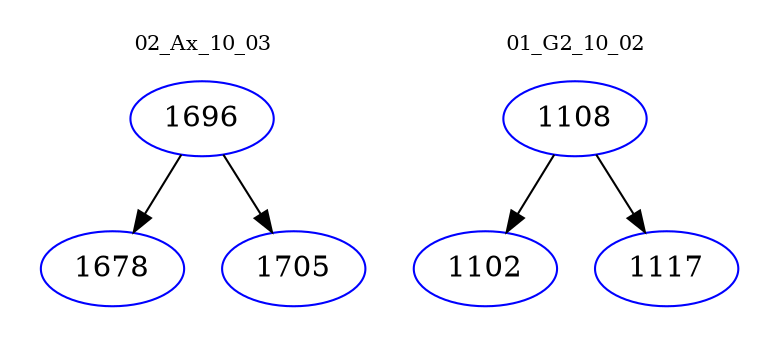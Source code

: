digraph{
subgraph cluster_0 {
color = white
label = "02_Ax_10_03";
fontsize=10;
T0_1696 [label="1696", color="blue"]
T0_1696 -> T0_1678 [color="black"]
T0_1678 [label="1678", color="blue"]
T0_1696 -> T0_1705 [color="black"]
T0_1705 [label="1705", color="blue"]
}
subgraph cluster_1 {
color = white
label = "01_G2_10_02";
fontsize=10;
T1_1108 [label="1108", color="blue"]
T1_1108 -> T1_1102 [color="black"]
T1_1102 [label="1102", color="blue"]
T1_1108 -> T1_1117 [color="black"]
T1_1117 [label="1117", color="blue"]
}
}
